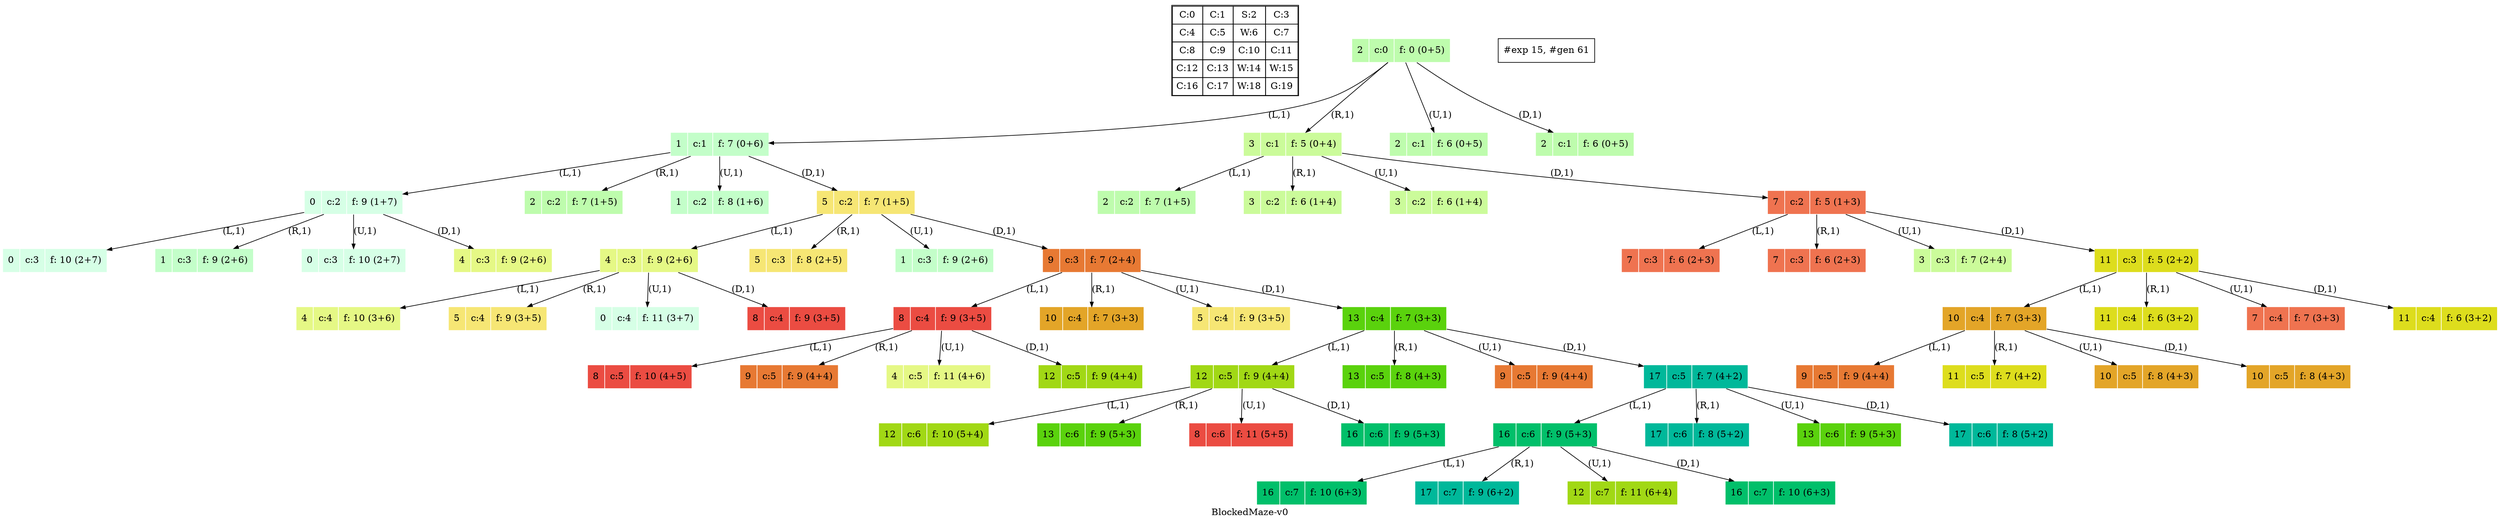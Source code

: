 digraph BlockedMaze { label="BlockedMaze-v0"
subgraph MAP {label=Map;map [shape=plaintext label=<<table border="1" cellpadding="5" cellspacing="0" cellborder="1"><tr><td>C:0</td><td>C:1</td><td>S:2</td><td>C:3</td></tr><tr><td>C:4</td><td>C:5</td><td>W:6</td><td>C:7</td></tr><tr><td>C:8</td><td>C:9</td><td>C:10</td><td>C:11</td></tr><tr><td>C:12</td><td>C:13</td><td>W:14</td><td>W:15</td></tr><tr><td>C:16</td><td>C:17</td><td>W:18</td><td>G:19</td></tr></table>>]} 
nodesep=1 ranksep=0.5 node [shape=record] edge [arrowsize=0.7] 
"0_2" [label="<f0>2 |<f1> c:0 |<f2> f: 0 (0+5)", style=filled color=white fillcolor="0.29607843 0.31486959 0.98720184 1.        "]
"0_2.1-0" [label="<f0>1 |<f1> c:1 |<f2> f: 7 (0+6)", style=filled color=white fillcolor="0.35098039 0.23194764 0.99315867 1.        "] "0_2" -> "0_2.1-0" [label="(L,1)" ]; 
"0_2.3-1" [label="<f0>3 |<f1> c:1 |<f2> f: 5 (0+4)", style=filled color=white fillcolor="0.24901961 0.38410575 0.98063477 1.        "] "0_2" -> "0_2.3-1" [label="(R,1)" ]; 
"0_2.2-2" [label="<f0>2 |<f1> c:1 |<f2> f: 6 (0+5)", style=filled color=white fillcolor="0.29607843 0.31486959 0.98720184 1.        "] "0_2" -> "0_2.2-2" [label="(U,1)" ]; 
"0_2.2-3" [label="<f0>2 |<f1> c:1 |<f2> f: 6 (0+5)", style=filled color=white fillcolor="0.29607843 0.31486959 0.98720184 1.        "] "0_2" -> "0_2.2-3" [label="(D,1)" ]; 
"0_2.3.2-0" [label="<f0>2 |<f1> c:2 |<f2> f: 7 (1+5)", style=filled color=white fillcolor="0.29607843 0.31486959 0.98720184 1.        "] "0_2.3-1" -> "0_2.3.2-0" [label="(L,1)" ]; 
"0_2.3.3-1" [label="<f0>3 |<f1> c:2 |<f2> f: 6 (1+4)", style=filled color=white fillcolor="0.24901961 0.38410575 0.98063477 1.        "] "0_2.3-1" -> "0_2.3.3-1" [label="(R,1)" ]; 
"0_2.3.3-2" [label="<f0>3 |<f1> c:2 |<f2> f: 6 (1+4)", style=filled color=white fillcolor="0.24901961 0.38410575 0.98063477 1.        "] "0_2.3-1" -> "0_2.3.3-2" [label="(U,1)" ]; 
"0_2.3.7-3" [label="<f0>7 |<f1> c:2 |<f2> f: 5 (1+3)", style=filled color=white fillcolor="0.0372549  0.66454018 0.93467977 1.        "] "0_2.3-1" -> "0_2.3.7-3" [label="(D,1)" ]; 
"0_2.3.7.7-0" [label="<f0>7 |<f1> c:3 |<f2> f: 6 (2+3)", style=filled color=white fillcolor="0.0372549  0.66454018 0.93467977 1.        "] "0_2.3.7-3" -> "0_2.3.7.7-0" [label="(L,1)" ]; 
"0_2.3.7.7-1" [label="<f0>7 |<f1> c:3 |<f2> f: 6 (2+3)", style=filled color=white fillcolor="0.0372549  0.66454018 0.93467977 1.        "] "0_2.3.7-3" -> "0_2.3.7.7-1" [label="(R,1)" ]; 
"0_2.3.7.3-2" [label="<f0>3 |<f1> c:3 |<f2> f: 7 (2+4)", style=filled color=white fillcolor="0.24901961 0.38410575 0.98063477 1.        "] "0_2.3.7-3" -> "0_2.3.7.3-2" [label="(U,1)" ]; 
"0_2.3.7.11-3" [label="<f0>11 |<f1> c:3 |<f2> f: 5 (2+2)", style=filled color=white fillcolor="0.16666667 0.8660254  0.8660254  1.        "] "0_2.3.7-3" -> "0_2.3.7.11-3" [label="(D,1)" ]; 
"0_2.3.7.11.10-0" [label="<f0>10 |<f1> c:4 |<f2> f: 7 (3+3)", style=filled color=white fillcolor="0.11176471 0.81974048 0.88677369 1.        "] "0_2.3.7.11-3" -> "0_2.3.7.11.10-0" [label="(L,1)" ]; 
"0_2.3.7.11.11-1" [label="<f0>11 |<f1> c:4 |<f2> f: 6 (3+2)", style=filled color=white fillcolor="0.16666667 0.8660254  0.8660254  1.        "] "0_2.3.7.11-3" -> "0_2.3.7.11.11-1" [label="(R,1)" ]; 
"0_2.3.7.11.7-2" [label="<f0>7 |<f1> c:4 |<f2> f: 7 (3+3)", style=filled color=white fillcolor="0.0372549  0.66454018 0.93467977 1.        "] "0_2.3.7.11-3" -> "0_2.3.7.11.7-2" [label="(U,1)" ]; 
"0_2.3.7.11.11-3" [label="<f0>11 |<f1> c:4 |<f2> f: 6 (3+2)", style=filled color=white fillcolor="0.16666667 0.8660254  0.8660254  1.        "] "0_2.3.7.11-3" -> "0_2.3.7.11.11-3" [label="(D,1)" ]; 
"0_2.1.0-0" [label="<f0>0 |<f1> c:2 |<f2> f: 9 (1+7)", style=filled color=white fillcolor="0.39803922 0.15947579 0.99679532 1.        "] "0_2.1-0" -> "0_2.1.0-0" [label="(L,1)" ]; 
"0_2.1.2-1" [label="<f0>2 |<f1> c:2 |<f2> f: 7 (1+5)", style=filled color=white fillcolor="0.29607843 0.31486959 0.98720184 1.        "] "0_2.1-0" -> "0_2.1.2-1" [label="(R,1)" ]; 
"0_2.1.1-2" [label="<f0>1 |<f1> c:2 |<f2> f: 8 (1+6)", style=filled color=white fillcolor="0.35098039 0.23194764 0.99315867 1.        "] "0_2.1-0" -> "0_2.1.1-2" [label="(U,1)" ]; 
"0_2.1.5-3" [label="<f0>5 |<f1> c:2 |<f2> f: 7 (1+5)", style=filled color=white fillcolor="0.14705882 0.52643216 0.96182564 1.        "] "0_2.1-0" -> "0_2.1.5-3" [label="(D,1)" ]; 
"0_2.3.7.11.10.9-0" [label="<f0>9 |<f1> c:5 |<f2> f: 9 (4+4)", style=filled color=white fillcolor="0.06470588 0.77520398 0.9032472  1.        "] "0_2.3.7.11.10-0" -> "0_2.3.7.11.10.9-0" [label="(L,1)" ]; 
"0_2.3.7.11.10.11-1" [label="<f0>11 |<f1> c:5 |<f2> f: 7 (4+2)", style=filled color=white fillcolor="0.16666667 0.8660254  0.8660254  1.        "] "0_2.3.7.11.10-0" -> "0_2.3.7.11.10.11-1" [label="(R,1)" ]; 
"0_2.3.7.11.10.10-2" [label="<f0>10 |<f1> c:5 |<f2> f: 8 (4+3)", style=filled color=white fillcolor="0.11176471 0.81974048 0.88677369 1.        "] "0_2.3.7.11.10-0" -> "0_2.3.7.11.10.10-2" [label="(U,1)" ]; 
"0_2.3.7.11.10.10-3" [label="<f0>10 |<f1> c:5 |<f2> f: 8 (4+3)", style=filled color=white fillcolor="0.11176471 0.81974048 0.88677369 1.        "] "0_2.3.7.11.10-0" -> "0_2.3.7.11.10.10-3" [label="(D,1)" ]; 
"0_2.1.5.4-0" [label="<f0>4 |<f1> c:3 |<f2> f: 9 (2+6)", style=filled color=white fillcolor="0.19411765 0.46220388 0.97128103 1.        "] "0_2.1.5-3" -> "0_2.1.5.4-0" [label="(L,1)" ]; 
"0_2.1.5.5-1" [label="<f0>5 |<f1> c:3 |<f2> f: 8 (2+5)", style=filled color=white fillcolor="0.14705882 0.52643216 0.96182564 1.        "] "0_2.1.5-3" -> "0_2.1.5.5-1" [label="(R,1)" ]; 
"0_2.1.5.1-2" [label="<f0>1 |<f1> c:3 |<f2> f: 9 (2+6)", style=filled color=white fillcolor="0.35098039 0.23194764 0.99315867 1.        "] "0_2.1.5-3" -> "0_2.1.5.1-2" [label="(U,1)" ]; 
"0_2.1.5.9-3" [label="<f0>9 |<f1> c:3 |<f2> f: 7 (2+4)", style=filled color=white fillcolor="0.06470588 0.77520398 0.9032472  1.        "] "0_2.1.5-3" -> "0_2.1.5.9-3" [label="(D,1)" ]; 
"0_2.1.5.9.8-0" [label="<f0>8 |<f1> c:4 |<f2> f: 9 (3+5)", style=filled color=white fillcolor="0.00980392 0.71791192 0.92090552 1.        "] "0_2.1.5.9-3" -> "0_2.1.5.9.8-0" [label="(L,1)" ]; 
"0_2.1.5.9.10-1" [label="<f0>10 |<f1> c:4 |<f2> f: 7 (3+3)", style=filled color=white fillcolor="0.11176471 0.81974048 0.88677369 1.        "] "0_2.1.5.9-3" -> "0_2.1.5.9.10-1" [label="(R,1)" ]; 
"0_2.1.5.9.5-2" [label="<f0>5 |<f1> c:4 |<f2> f: 9 (3+5)", style=filled color=white fillcolor="0.14705882 0.52643216 0.96182564 1.        "] "0_2.1.5.9-3" -> "0_2.1.5.9.5-2" [label="(U,1)" ]; 
"0_2.1.5.9.13-3" [label="<f0>13 |<f1> c:4 |<f2> f: 7 (3+3)", style=filled color=white fillcolor="0.26862745 0.93467977 0.82325295 1.        "] "0_2.1.5.9-3" -> "0_2.1.5.9.13-3" [label="(D,1)" ]; 
"0_2.1.5.9.13.12-0" [label="<f0>12 |<f1> c:5 |<f2> f: 9 (4+4)", style=filled color=white fillcolor="0.21372549 0.9005867  0.84695821 1.        "] "0_2.1.5.9.13-3" -> "0_2.1.5.9.13.12-0" [label="(L,1)" ]; 
"0_2.1.5.9.13.13-1" [label="<f0>13 |<f1> c:5 |<f2> f: 8 (4+3)", style=filled color=white fillcolor="0.26862745 0.93467977 0.82325295 1.        "] "0_2.1.5.9.13-3" -> "0_2.1.5.9.13.13-1" [label="(R,1)" ]; 
"0_2.1.5.9.13.9-2" [label="<f0>9 |<f1> c:5 |<f2> f: 9 (4+4)", style=filled color=white fillcolor="0.06470588 0.77520398 0.9032472  1.        "] "0_2.1.5.9.13-3" -> "0_2.1.5.9.13.9-2" [label="(U,1)" ]; 
"0_2.1.5.9.13.17-3" [label="<f0>17 |<f1> c:5 |<f2> f: 7 (4+2)", style=filled color=white fillcolor="0.47254902 0.99907048 0.72218645 1.        "] "0_2.1.5.9.13-3" -> "0_2.1.5.9.13.17-3" [label="(D,1)" ]; 
"0_2.1.5.9.13.17.16-0" [label="<f0>16 |<f1> c:6 |<f2> f: 9 (5+3)", style=filled color=white fillcolor="0.4254902  0.99315867 0.74725253 1.        "] "0_2.1.5.9.13.17-3" -> "0_2.1.5.9.13.17.16-0" [label="(L,1)" ]; 
"0_2.1.5.9.13.17.17-1" [label="<f0>17 |<f1> c:6 |<f2> f: 8 (5+2)", style=filled color=white fillcolor="0.47254902 0.99907048 0.72218645 1.        "] "0_2.1.5.9.13.17-3" -> "0_2.1.5.9.13.17.17-1" [label="(R,1)" ]; 
"0_2.1.5.9.13.17.13-2" [label="<f0>13 |<f1> c:6 |<f2> f: 9 (5+3)", style=filled color=white fillcolor="0.26862745 0.93467977 0.82325295 1.        "] "0_2.1.5.9.13.17-3" -> "0_2.1.5.9.13.17.13-2" [label="(U,1)" ]; 
"0_2.1.5.9.13.17.17-3" [label="<f0>17 |<f1> c:6 |<f2> f: 8 (5+2)", style=filled color=white fillcolor="0.47254902 0.99907048 0.72218645 1.        "] "0_2.1.5.9.13.17-3" -> "0_2.1.5.9.13.17.17-3" [label="(D,1)" ]; 
"0_2.1.0.0-0" [label="<f0>0 |<f1> c:3 |<f2> f: 10 (2+7)", style=filled color=white fillcolor="0.39803922 0.15947579 0.99679532 1.        "] "0_2.1.0-0" -> "0_2.1.0.0-0" [label="(L,1)" ]; 
"0_2.1.0.1-1" [label="<f0>1 |<f1> c:3 |<f2> f: 9 (2+6)", style=filled color=white fillcolor="0.35098039 0.23194764 0.99315867 1.        "] "0_2.1.0-0" -> "0_2.1.0.1-1" [label="(R,1)" ]; 
"0_2.1.0.0-2" [label="<f0>0 |<f1> c:3 |<f2> f: 10 (2+7)", style=filled color=white fillcolor="0.39803922 0.15947579 0.99679532 1.        "] "0_2.1.0-0" -> "0_2.1.0.0-2" [label="(U,1)" ]; 
"0_2.1.0.4-3" [label="<f0>4 |<f1> c:3 |<f2> f: 9 (2+6)", style=filled color=white fillcolor="0.19411765 0.46220388 0.97128103 1.        "] "0_2.1.0-0" -> "0_2.1.0.4-3" [label="(D,1)" ]; 
"0_2.1.5.9.13.17.16.16-0" [label="<f0>16 |<f1> c:7 |<f2> f: 10 (6+3)", style=filled color=white fillcolor="0.4254902  0.99315867 0.74725253 1.        "] "0_2.1.5.9.13.17.16-0" -> "0_2.1.5.9.13.17.16.16-0" [label="(L,1)" ]; 
"0_2.1.5.9.13.17.16.17-1" [label="<f0>17 |<f1> c:7 |<f2> f: 9 (6+2)", style=filled color=white fillcolor="0.47254902 0.99907048 0.72218645 1.        "] "0_2.1.5.9.13.17.16-0" -> "0_2.1.5.9.13.17.16.17-1" [label="(R,1)" ]; 
"0_2.1.5.9.13.17.16.12-2" [label="<f0>12 |<f1> c:7 |<f2> f: 11 (6+4)", style=filled color=white fillcolor="0.21372549 0.9005867  0.84695821 1.        "] "0_2.1.5.9.13.17.16-0" -> "0_2.1.5.9.13.17.16.12-2" [label="(U,1)" ]; 
"0_2.1.5.9.13.17.16.16-3" [label="<f0>16 |<f1> c:7 |<f2> f: 10 (6+3)", style=filled color=white fillcolor="0.4254902  0.99315867 0.74725253 1.        "] "0_2.1.5.9.13.17.16-0" -> "0_2.1.5.9.13.17.16.16-3" [label="(D,1)" ]; 
"0_2.1.5.9.13.12.12-0" [label="<f0>12 |<f1> c:6 |<f2> f: 10 (5+4)", style=filled color=white fillcolor="0.21372549 0.9005867  0.84695821 1.        "] "0_2.1.5.9.13.12-0" -> "0_2.1.5.9.13.12.12-0" [label="(L,1)" ]; 
"0_2.1.5.9.13.12.13-1" [label="<f0>13 |<f1> c:6 |<f2> f: 9 (5+3)", style=filled color=white fillcolor="0.26862745 0.93467977 0.82325295 1.        "] "0_2.1.5.9.13.12-0" -> "0_2.1.5.9.13.12.13-1" [label="(R,1)" ]; 
"0_2.1.5.9.13.12.8-2" [label="<f0>8 |<f1> c:6 |<f2> f: 11 (5+5)", style=filled color=white fillcolor="0.00980392 0.71791192 0.92090552 1.        "] "0_2.1.5.9.13.12-0" -> "0_2.1.5.9.13.12.8-2" [label="(U,1)" ]; 
"0_2.1.5.9.13.12.16-3" [label="<f0>16 |<f1> c:6 |<f2> f: 9 (5+3)", style=filled color=white fillcolor="0.4254902  0.99315867 0.74725253 1.        "] "0_2.1.5.9.13.12-0" -> "0_2.1.5.9.13.12.16-3" [label="(D,1)" ]; 
"0_2.1.5.4.4-0" [label="<f0>4 |<f1> c:4 |<f2> f: 10 (3+6)", style=filled color=white fillcolor="0.19411765 0.46220388 0.97128103 1.        "] "0_2.1.5.4-0" -> "0_2.1.5.4.4-0" [label="(L,1)" ]; 
"0_2.1.5.4.5-1" [label="<f0>5 |<f1> c:4 |<f2> f: 9 (3+5)", style=filled color=white fillcolor="0.14705882 0.52643216 0.96182564 1.        "] "0_2.1.5.4-0" -> "0_2.1.5.4.5-1" [label="(R,1)" ]; 
"0_2.1.5.4.0-2" [label="<f0>0 |<f1> c:4 |<f2> f: 11 (3+7)", style=filled color=white fillcolor="0.39803922 0.15947579 0.99679532 1.        "] "0_2.1.5.4-0" -> "0_2.1.5.4.0-2" [label="(U,1)" ]; 
"0_2.1.5.4.8-3" [label="<f0>8 |<f1> c:4 |<f2> f: 9 (3+5)", style=filled color=white fillcolor="0.00980392 0.71791192 0.92090552 1.        "] "0_2.1.5.4-0" -> "0_2.1.5.4.8-3" [label="(D,1)" ]; 
"0_2.1.5.9.8.8-0" [label="<f0>8 |<f1> c:5 |<f2> f: 10 (4+5)", style=filled color=white fillcolor="0.00980392 0.71791192 0.92090552 1.        "] "0_2.1.5.9.8-0" -> "0_2.1.5.9.8.8-0" [label="(L,1)" ]; 
"0_2.1.5.9.8.9-1" [label="<f0>9 |<f1> c:5 |<f2> f: 9 (4+4)", style=filled color=white fillcolor="0.06470588 0.77520398 0.9032472  1.        "] "0_2.1.5.9.8-0" -> "0_2.1.5.9.8.9-1" [label="(R,1)" ]; 
"0_2.1.5.9.8.4-2" [label="<f0>4 |<f1> c:5 |<f2> f: 11 (4+6)", style=filled color=white fillcolor="0.19411765 0.46220388 0.97128103 1.        "] "0_2.1.5.9.8-0" -> "0_2.1.5.9.8.4-2" [label="(U,1)" ]; 
"0_2.1.5.9.8.12-3" [label="<f0>12 |<f1> c:5 |<f2> f: 9 (4+4)", style=filled color=white fillcolor="0.21372549 0.9005867  0.84695821 1.        "] "0_2.1.5.9.8-0" -> "0_2.1.5.9.8.12-3" [label="(D,1)" ];  "#exp 15, #gen 61" [ shape=box ];
}
